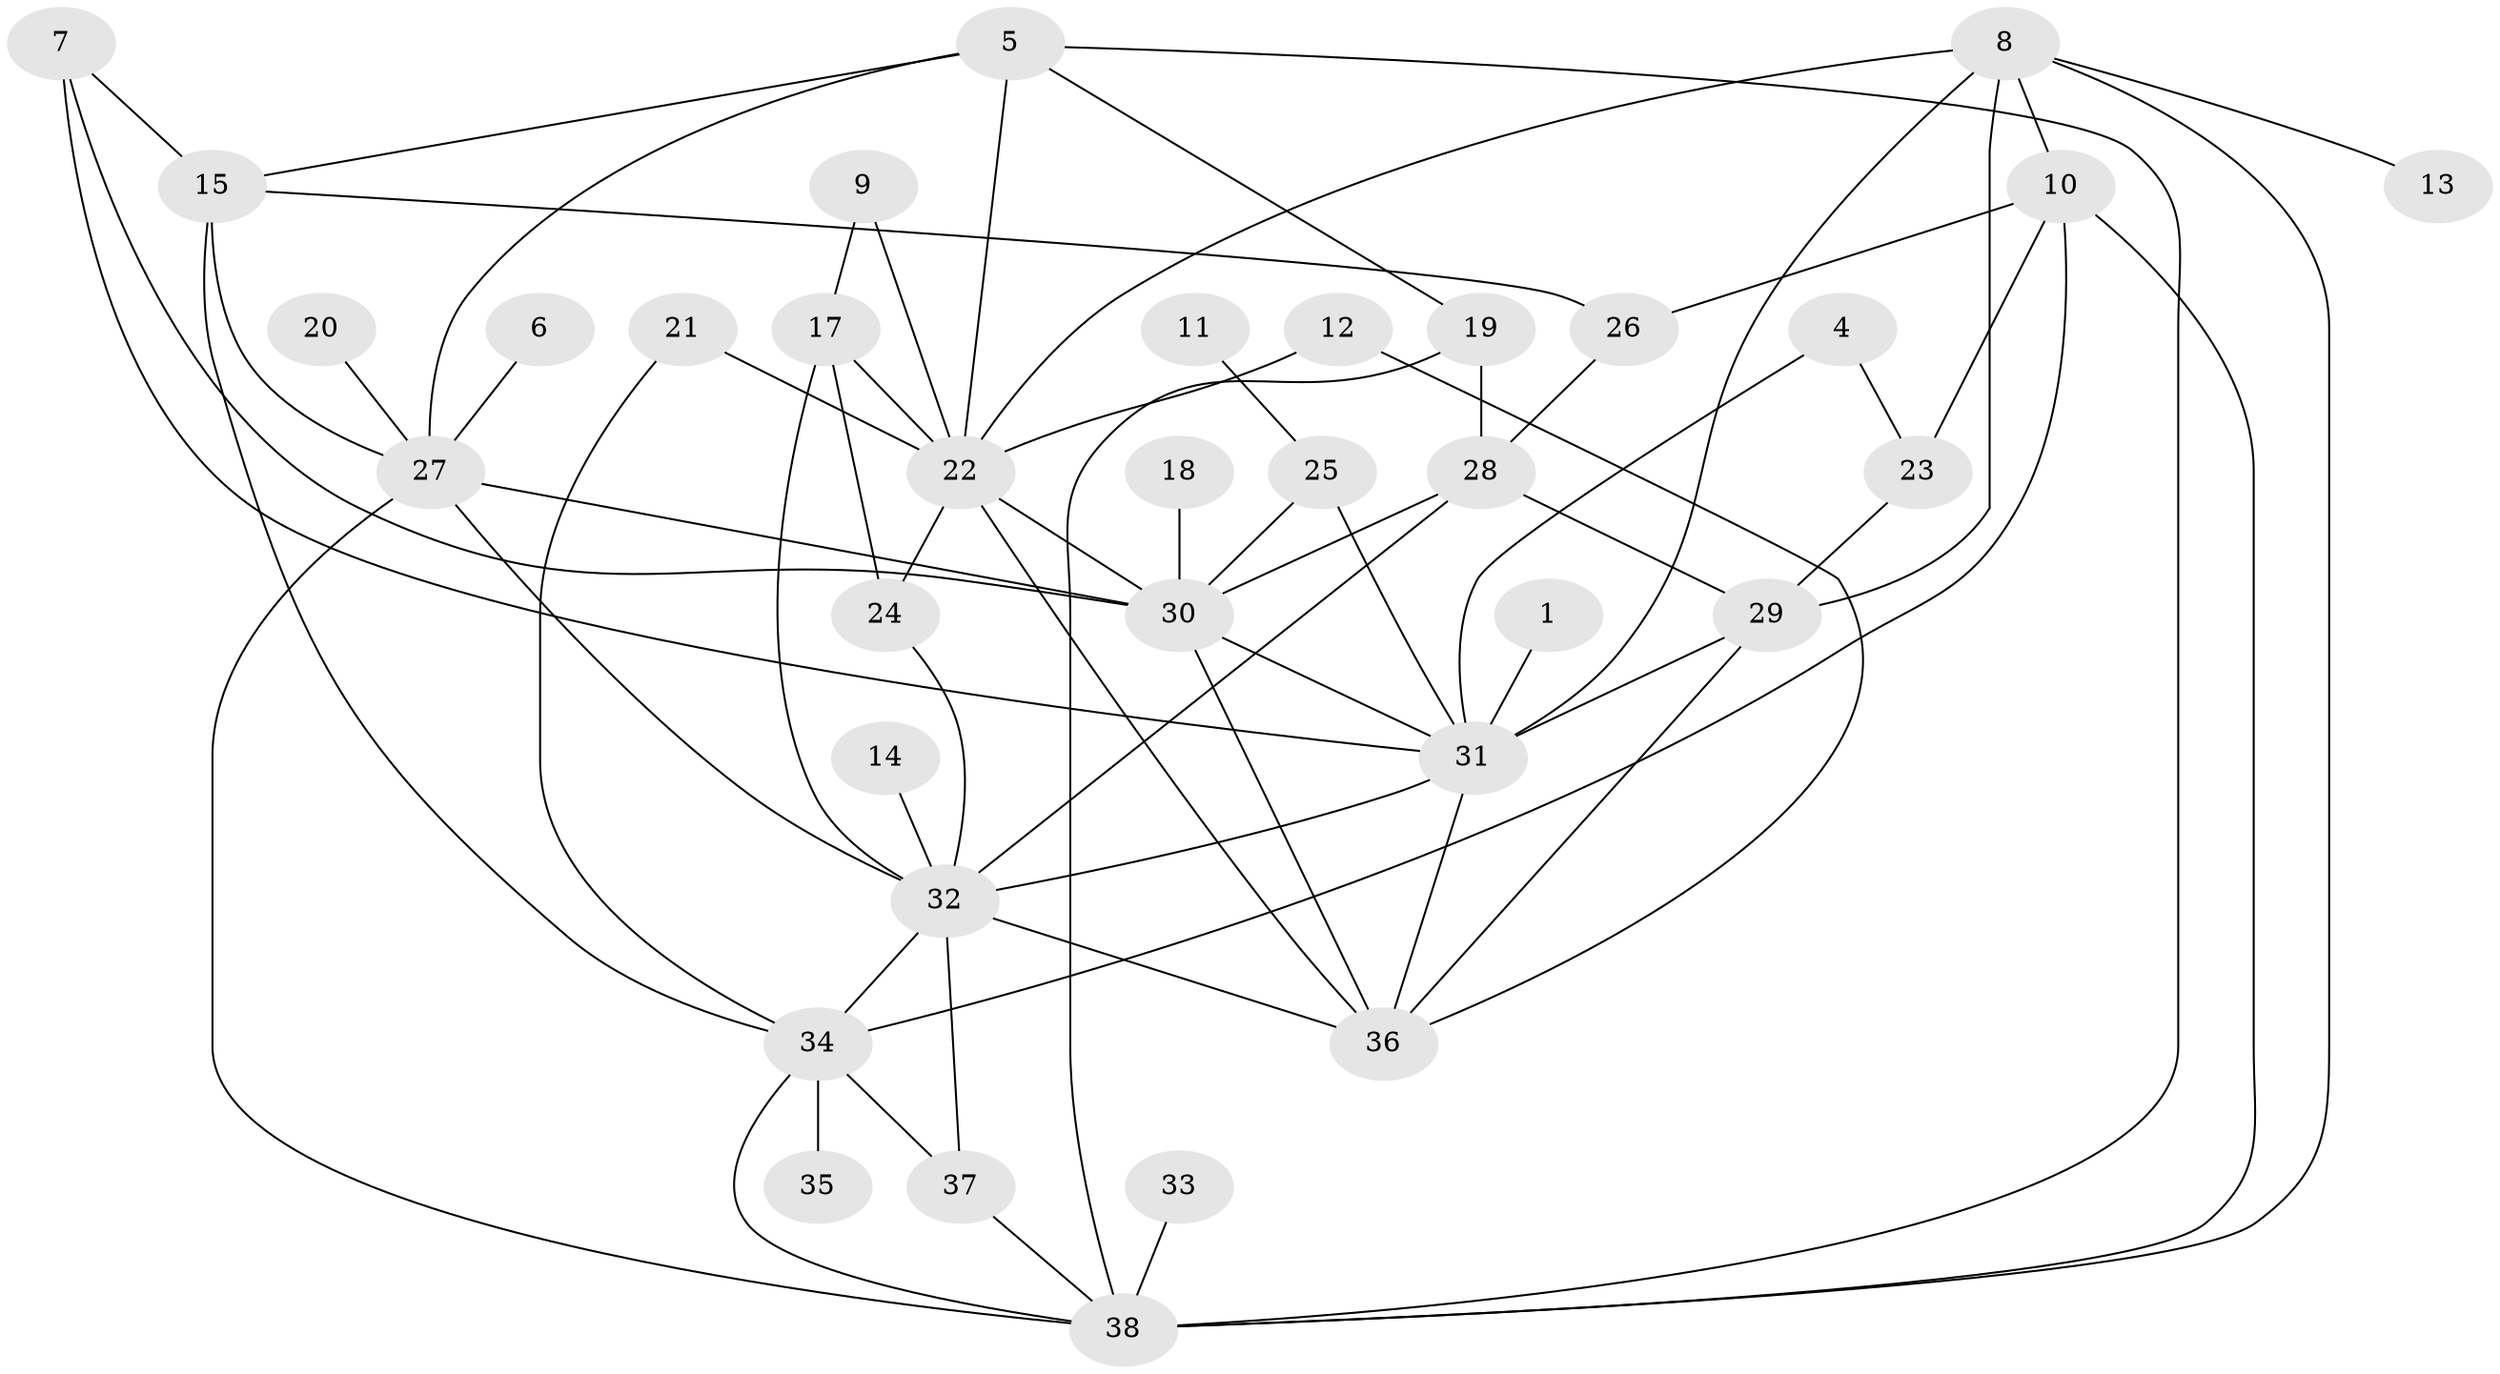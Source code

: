 // original degree distribution, {3: 0.19736842105263158, 4: 0.17105263157894737, 5: 0.06578947368421052, 1: 0.17105263157894737, 2: 0.27631578947368424, 6: 0.039473684210526314, 0: 0.039473684210526314, 7: 0.039473684210526314}
// Generated by graph-tools (version 1.1) at 2025/49/03/09/25 03:49:09]
// undirected, 35 vertices, 68 edges
graph export_dot {
graph [start="1"]
  node [color=gray90,style=filled];
  1;
  4;
  5;
  6;
  7;
  8;
  9;
  10;
  11;
  12;
  13;
  14;
  15;
  17;
  18;
  19;
  20;
  21;
  22;
  23;
  24;
  25;
  26;
  27;
  28;
  29;
  30;
  31;
  32;
  33;
  34;
  35;
  36;
  37;
  38;
  1 -- 31 [weight=1.0];
  4 -- 23 [weight=1.0];
  4 -- 31 [weight=1.0];
  5 -- 15 [weight=1.0];
  5 -- 19 [weight=1.0];
  5 -- 22 [weight=1.0];
  5 -- 27 [weight=1.0];
  5 -- 38 [weight=1.0];
  6 -- 27 [weight=1.0];
  7 -- 15 [weight=1.0];
  7 -- 30 [weight=1.0];
  7 -- 31 [weight=1.0];
  8 -- 10 [weight=1.0];
  8 -- 13 [weight=1.0];
  8 -- 22 [weight=1.0];
  8 -- 29 [weight=1.0];
  8 -- 31 [weight=1.0];
  8 -- 38 [weight=1.0];
  9 -- 17 [weight=1.0];
  9 -- 22 [weight=1.0];
  10 -- 23 [weight=1.0];
  10 -- 26 [weight=1.0];
  10 -- 34 [weight=1.0];
  10 -- 38 [weight=1.0];
  11 -- 25 [weight=1.0];
  12 -- 22 [weight=1.0];
  12 -- 36 [weight=1.0];
  14 -- 32 [weight=1.0];
  15 -- 26 [weight=1.0];
  15 -- 27 [weight=1.0];
  15 -- 34 [weight=1.0];
  17 -- 22 [weight=1.0];
  17 -- 24 [weight=1.0];
  17 -- 32 [weight=2.0];
  18 -- 30 [weight=1.0];
  19 -- 28 [weight=1.0];
  19 -- 38 [weight=1.0];
  20 -- 27 [weight=1.0];
  21 -- 22 [weight=1.0];
  21 -- 34 [weight=1.0];
  22 -- 24 [weight=1.0];
  22 -- 30 [weight=1.0];
  22 -- 36 [weight=1.0];
  23 -- 29 [weight=1.0];
  24 -- 32 [weight=1.0];
  25 -- 30 [weight=1.0];
  25 -- 31 [weight=1.0];
  26 -- 28 [weight=1.0];
  27 -- 30 [weight=2.0];
  27 -- 32 [weight=1.0];
  27 -- 38 [weight=1.0];
  28 -- 29 [weight=1.0];
  28 -- 30 [weight=1.0];
  28 -- 32 [weight=1.0];
  29 -- 31 [weight=1.0];
  29 -- 36 [weight=1.0];
  30 -- 31 [weight=1.0];
  30 -- 36 [weight=1.0];
  31 -- 32 [weight=1.0];
  31 -- 36 [weight=1.0];
  32 -- 34 [weight=1.0];
  32 -- 36 [weight=1.0];
  32 -- 37 [weight=1.0];
  33 -- 38 [weight=1.0];
  34 -- 35 [weight=1.0];
  34 -- 37 [weight=1.0];
  34 -- 38 [weight=1.0];
  37 -- 38 [weight=1.0];
}
